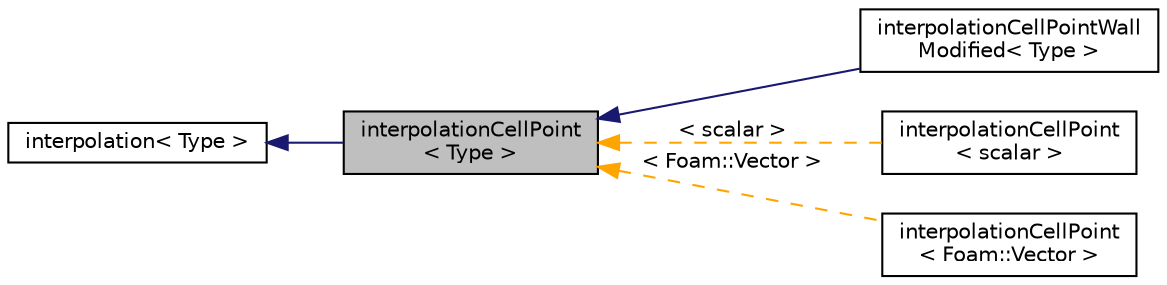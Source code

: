 digraph "interpolationCellPoint&lt; Type &gt;"
{
  bgcolor="transparent";
  edge [fontname="Helvetica",fontsize="10",labelfontname="Helvetica",labelfontsize="10"];
  node [fontname="Helvetica",fontsize="10",shape=record];
  rankdir="LR";
  Node1 [label="interpolationCellPoint\l\< Type \>",height=0.2,width=0.4,color="black", fillcolor="grey75", style="filled", fontcolor="black"];
  Node2 -> Node1 [dir="back",color="midnightblue",fontsize="10",style="solid",fontname="Helvetica"];
  Node2 [label="interpolation\< Type \>",height=0.2,width=0.4,color="black",URL="$a01167.html",tooltip="Abstract base class for interpolation. "];
  Node1 -> Node3 [dir="back",color="midnightblue",fontsize="10",style="solid",fontname="Helvetica"];
  Node3 [label="interpolationCellPointWall\lModified\< Type \>",height=0.2,width=0.4,color="black",URL="$a01173.html",tooltip="Same as interpolationCellPoint, but if interpolating a wall face, uses cell centre value instead..."];
  Node1 -> Node4 [dir="back",color="orange",fontsize="10",style="dashed",label=" \< scalar \>" ,fontname="Helvetica"];
  Node4 [label="interpolationCellPoint\l\< scalar \>",height=0.2,width=0.4,color="black",URL="$a01171.html"];
  Node1 -> Node5 [dir="back",color="orange",fontsize="10",style="dashed",label=" \< Foam::Vector \>" ,fontname="Helvetica"];
  Node5 [label="interpolationCellPoint\l\< Foam::Vector \>",height=0.2,width=0.4,color="black",URL="$a01171.html"];
}
